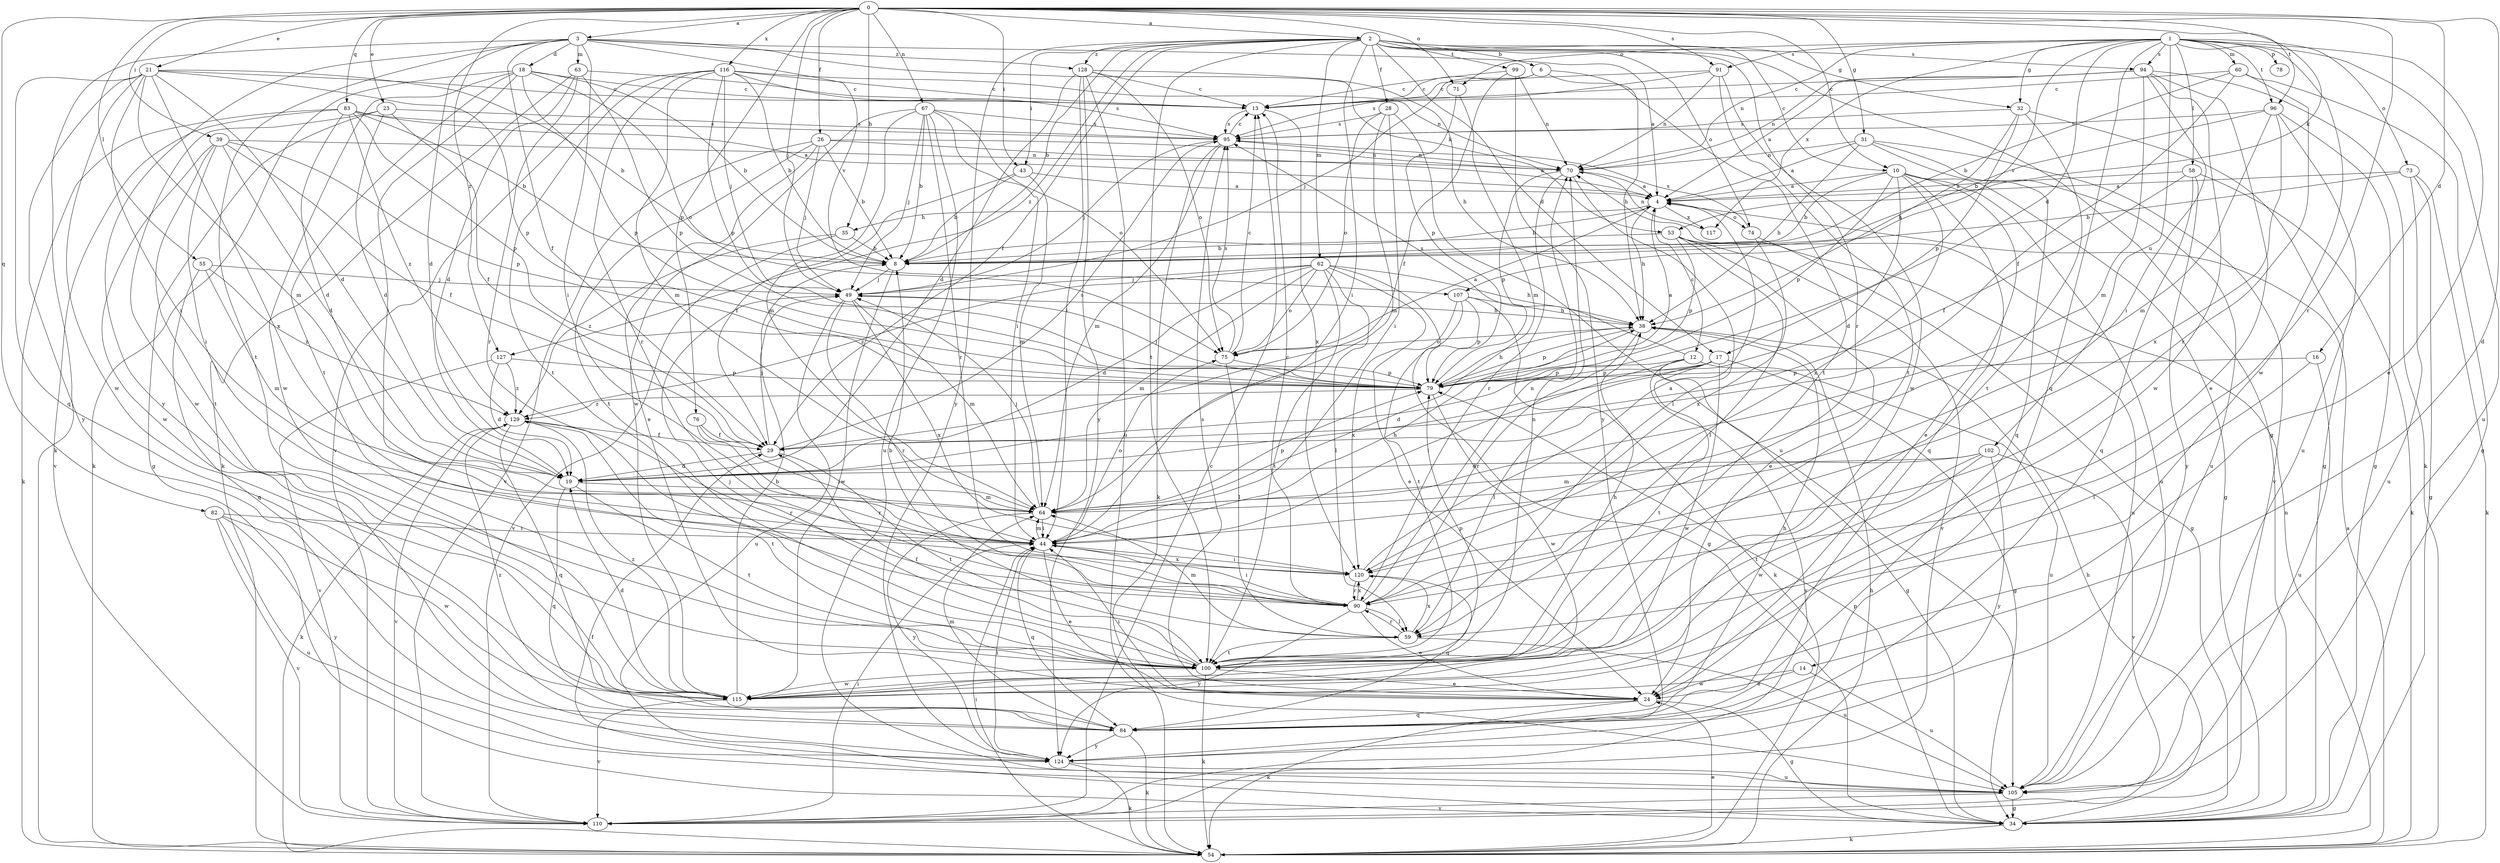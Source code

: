 strict digraph  {
0;
1;
2;
3;
4;
6;
8;
10;
12;
13;
14;
16;
17;
18;
19;
21;
23;
24;
26;
28;
29;
31;
32;
34;
35;
38;
39;
43;
44;
49;
53;
54;
55;
58;
59;
60;
62;
63;
64;
67;
70;
71;
73;
74;
75;
76;
78;
79;
82;
83;
84;
90;
91;
94;
95;
96;
99;
100;
102;
105;
107;
110;
115;
116;
117;
120;
124;
127;
128;
129;
0 -> 2  [label=a];
0 -> 3  [label=a];
0 -> 10  [label=c];
0 -> 14  [label=d];
0 -> 16  [label=d];
0 -> 21  [label=e];
0 -> 23  [label=e];
0 -> 26  [label=f];
0 -> 31  [label=g];
0 -> 35  [label=h];
0 -> 39  [label=i];
0 -> 43  [label=i];
0 -> 49  [label=j];
0 -> 53  [label=k];
0 -> 55  [label=l];
0 -> 67  [label=n];
0 -> 71  [label=o];
0 -> 76  [label=p];
0 -> 82  [label=q];
0 -> 83  [label=q];
0 -> 90  [label=r];
0 -> 91  [label=s];
0 -> 96  [label=t];
0 -> 116  [label=x];
0 -> 127  [label=z];
1 -> 17  [label=d];
1 -> 24  [label=e];
1 -> 32  [label=g];
1 -> 58  [label=l];
1 -> 60  [label=m];
1 -> 70  [label=n];
1 -> 71  [label=o];
1 -> 73  [label=o];
1 -> 78  [label=p];
1 -> 84  [label=q];
1 -> 91  [label=s];
1 -> 94  [label=s];
1 -> 96  [label=t];
1 -> 102  [label=u];
1 -> 105  [label=u];
1 -> 107  [label=v];
1 -> 115  [label=w];
1 -> 117  [label=x];
2 -> 6  [label=b];
2 -> 8  [label=b];
2 -> 10  [label=c];
2 -> 17  [label=d];
2 -> 28  [label=f];
2 -> 29  [label=f];
2 -> 32  [label=g];
2 -> 34  [label=g];
2 -> 43  [label=i];
2 -> 44  [label=i];
2 -> 62  [label=m];
2 -> 74  [label=o];
2 -> 90  [label=r];
2 -> 94  [label=s];
2 -> 99  [label=t];
2 -> 100  [label=t];
2 -> 124  [label=y];
2 -> 127  [label=z];
2 -> 128  [label=z];
3 -> 4  [label=a];
3 -> 18  [label=d];
3 -> 19  [label=d];
3 -> 29  [label=f];
3 -> 44  [label=i];
3 -> 53  [label=k];
3 -> 54  [label=k];
3 -> 63  [label=m];
3 -> 100  [label=t];
3 -> 107  [label=v];
3 -> 124  [label=y];
3 -> 128  [label=z];
4 -> 8  [label=b];
4 -> 12  [label=c];
4 -> 35  [label=h];
4 -> 38  [label=h];
4 -> 74  [label=o];
4 -> 117  [label=x];
6 -> 13  [label=c];
6 -> 38  [label=h];
6 -> 49  [label=j];
6 -> 100  [label=t];
8 -> 49  [label=j];
8 -> 115  [label=w];
10 -> 4  [label=a];
10 -> 8  [label=b];
10 -> 19  [label=d];
10 -> 24  [label=e];
10 -> 34  [label=g];
10 -> 79  [label=p];
10 -> 84  [label=q];
10 -> 105  [label=u];
10 -> 120  [label=x];
12 -> 34  [label=g];
12 -> 44  [label=i];
12 -> 79  [label=p];
12 -> 95  [label=s];
12 -> 105  [label=u];
12 -> 110  [label=v];
13 -> 95  [label=s];
13 -> 120  [label=x];
14 -> 24  [label=e];
14 -> 105  [label=u];
14 -> 115  [label=w];
16 -> 59  [label=l];
16 -> 79  [label=p];
16 -> 105  [label=u];
17 -> 19  [label=d];
17 -> 34  [label=g];
17 -> 59  [label=l];
17 -> 79  [label=p];
17 -> 100  [label=t];
17 -> 115  [label=w];
18 -> 8  [label=b];
18 -> 13  [label=c];
18 -> 44  [label=i];
18 -> 54  [label=k];
18 -> 75  [label=o];
18 -> 79  [label=p];
18 -> 100  [label=t];
18 -> 115  [label=w];
19 -> 64  [label=m];
19 -> 84  [label=q];
19 -> 100  [label=t];
21 -> 8  [label=b];
21 -> 13  [label=c];
21 -> 19  [label=d];
21 -> 44  [label=i];
21 -> 64  [label=m];
21 -> 79  [label=p];
21 -> 84  [label=q];
21 -> 115  [label=w];
21 -> 120  [label=x];
21 -> 124  [label=y];
23 -> 19  [label=d];
23 -> 29  [label=f];
23 -> 34  [label=g];
23 -> 95  [label=s];
23 -> 115  [label=w];
24 -> 34  [label=g];
24 -> 44  [label=i];
24 -> 54  [label=k];
24 -> 84  [label=q];
24 -> 95  [label=s];
26 -> 4  [label=a];
26 -> 8  [label=b];
26 -> 24  [label=e];
26 -> 49  [label=j];
26 -> 70  [label=n];
26 -> 100  [label=t];
26 -> 110  [label=v];
28 -> 44  [label=i];
28 -> 64  [label=m];
28 -> 75  [label=o];
28 -> 95  [label=s];
28 -> 105  [label=u];
29 -> 19  [label=d];
29 -> 49  [label=j];
29 -> 95  [label=s];
29 -> 100  [label=t];
31 -> 4  [label=a];
31 -> 38  [label=h];
31 -> 70  [label=n];
31 -> 84  [label=q];
31 -> 105  [label=u];
31 -> 110  [label=v];
32 -> 34  [label=g];
32 -> 38  [label=h];
32 -> 79  [label=p];
32 -> 95  [label=s];
32 -> 100  [label=t];
34 -> 29  [label=f];
34 -> 38  [label=h];
34 -> 54  [label=k];
34 -> 79  [label=p];
35 -> 8  [label=b];
35 -> 110  [label=v];
35 -> 129  [label=z];
38 -> 75  [label=o];
38 -> 79  [label=p];
38 -> 90  [label=r];
39 -> 19  [label=d];
39 -> 29  [label=f];
39 -> 44  [label=i];
39 -> 70  [label=n];
39 -> 79  [label=p];
39 -> 100  [label=t];
39 -> 115  [label=w];
43 -> 4  [label=a];
43 -> 8  [label=b];
43 -> 29  [label=f];
43 -> 64  [label=m];
44 -> 24  [label=e];
44 -> 38  [label=h];
44 -> 64  [label=m];
44 -> 75  [label=o];
44 -> 84  [label=q];
44 -> 120  [label=x];
49 -> 38  [label=h];
49 -> 64  [label=m];
49 -> 90  [label=r];
49 -> 105  [label=u];
49 -> 120  [label=x];
53 -> 8  [label=b];
53 -> 24  [label=e];
53 -> 34  [label=g];
53 -> 59  [label=l];
53 -> 79  [label=p];
53 -> 110  [label=v];
54 -> 4  [label=a];
54 -> 24  [label=e];
54 -> 38  [label=h];
54 -> 44  [label=i];
54 -> 70  [label=n];
55 -> 49  [label=j];
55 -> 64  [label=m];
55 -> 84  [label=q];
55 -> 129  [label=z];
58 -> 4  [label=a];
58 -> 29  [label=f];
58 -> 54  [label=k];
58 -> 84  [label=q];
58 -> 124  [label=y];
59 -> 8  [label=b];
59 -> 64  [label=m];
59 -> 90  [label=r];
59 -> 100  [label=t];
59 -> 105  [label=u];
59 -> 120  [label=x];
60 -> 8  [label=b];
60 -> 13  [label=c];
60 -> 29  [label=f];
60 -> 34  [label=g];
60 -> 90  [label=r];
62 -> 19  [label=d];
62 -> 24  [label=e];
62 -> 34  [label=g];
62 -> 38  [label=h];
62 -> 49  [label=j];
62 -> 59  [label=l];
62 -> 64  [label=m];
62 -> 75  [label=o];
62 -> 100  [label=t];
62 -> 129  [label=z];
63 -> 13  [label=c];
63 -> 19  [label=d];
63 -> 54  [label=k];
63 -> 79  [label=p];
63 -> 90  [label=r];
64 -> 44  [label=i];
64 -> 49  [label=j];
64 -> 79  [label=p];
64 -> 124  [label=y];
67 -> 8  [label=b];
67 -> 44  [label=i];
67 -> 49  [label=j];
67 -> 64  [label=m];
67 -> 75  [label=o];
67 -> 90  [label=r];
67 -> 95  [label=s];
67 -> 105  [label=u];
67 -> 115  [label=w];
70 -> 4  [label=a];
70 -> 59  [label=l];
70 -> 79  [label=p];
70 -> 90  [label=r];
71 -> 64  [label=m];
71 -> 79  [label=p];
73 -> 4  [label=a];
73 -> 8  [label=b];
73 -> 34  [label=g];
73 -> 54  [label=k];
73 -> 105  [label=u];
74 -> 95  [label=s];
74 -> 105  [label=u];
74 -> 120  [label=x];
75 -> 4  [label=a];
75 -> 13  [label=c];
75 -> 59  [label=l];
75 -> 79  [label=p];
75 -> 95  [label=s];
76 -> 29  [label=f];
76 -> 44  [label=i];
76 -> 90  [label=r];
79 -> 4  [label=a];
79 -> 38  [label=h];
79 -> 49  [label=j];
79 -> 115  [label=w];
79 -> 129  [label=z];
82 -> 44  [label=i];
82 -> 105  [label=u];
82 -> 110  [label=v];
82 -> 115  [label=w];
82 -> 124  [label=y];
83 -> 4  [label=a];
83 -> 8  [label=b];
83 -> 19  [label=d];
83 -> 54  [label=k];
83 -> 79  [label=p];
83 -> 95  [label=s];
83 -> 110  [label=v];
83 -> 129  [label=z];
84 -> 38  [label=h];
84 -> 54  [label=k];
84 -> 64  [label=m];
84 -> 124  [label=y];
84 -> 129  [label=z];
90 -> 13  [label=c];
90 -> 24  [label=e];
90 -> 44  [label=i];
90 -> 59  [label=l];
90 -> 70  [label=n];
90 -> 120  [label=x];
90 -> 124  [label=y];
91 -> 13  [label=c];
91 -> 70  [label=n];
91 -> 95  [label=s];
91 -> 100  [label=t];
91 -> 115  [label=w];
94 -> 4  [label=a];
94 -> 13  [label=c];
94 -> 24  [label=e];
94 -> 44  [label=i];
94 -> 54  [label=k];
94 -> 64  [label=m];
94 -> 70  [label=n];
94 -> 115  [label=w];
95 -> 13  [label=c];
95 -> 49  [label=j];
95 -> 54  [label=k];
95 -> 64  [label=m];
95 -> 70  [label=n];
96 -> 8  [label=b];
96 -> 34  [label=g];
96 -> 64  [label=m];
96 -> 95  [label=s];
96 -> 105  [label=u];
96 -> 120  [label=x];
99 -> 13  [label=c];
99 -> 29  [label=f];
99 -> 70  [label=n];
99 -> 124  [label=y];
100 -> 24  [label=e];
100 -> 29  [label=f];
100 -> 38  [label=h];
100 -> 49  [label=j];
100 -> 54  [label=k];
100 -> 70  [label=n];
100 -> 79  [label=p];
100 -> 115  [label=w];
102 -> 19  [label=d];
102 -> 64  [label=m];
102 -> 100  [label=t];
102 -> 110  [label=v];
102 -> 115  [label=w];
102 -> 124  [label=y];
105 -> 34  [label=g];
105 -> 110  [label=v];
107 -> 38  [label=h];
107 -> 54  [label=k];
107 -> 79  [label=p];
107 -> 100  [label=t];
107 -> 120  [label=x];
110 -> 13  [label=c];
110 -> 44  [label=i];
115 -> 8  [label=b];
115 -> 19  [label=d];
115 -> 110  [label=v];
115 -> 129  [label=z];
116 -> 8  [label=b];
116 -> 13  [label=c];
116 -> 49  [label=j];
116 -> 64  [label=m];
116 -> 70  [label=n];
116 -> 79  [label=p];
116 -> 90  [label=r];
116 -> 95  [label=s];
116 -> 100  [label=t];
116 -> 110  [label=v];
117 -> 70  [label=n];
120 -> 4  [label=a];
120 -> 44  [label=i];
120 -> 84  [label=q];
120 -> 90  [label=r];
124 -> 44  [label=i];
124 -> 54  [label=k];
124 -> 105  [label=u];
127 -> 19  [label=d];
127 -> 79  [label=p];
127 -> 110  [label=v];
127 -> 129  [label=z];
128 -> 13  [label=c];
128 -> 19  [label=d];
128 -> 38  [label=h];
128 -> 44  [label=i];
128 -> 75  [label=o];
128 -> 105  [label=u];
128 -> 124  [label=y];
129 -> 29  [label=f];
129 -> 54  [label=k];
129 -> 84  [label=q];
129 -> 90  [label=r];
129 -> 100  [label=t];
129 -> 110  [label=v];
}
